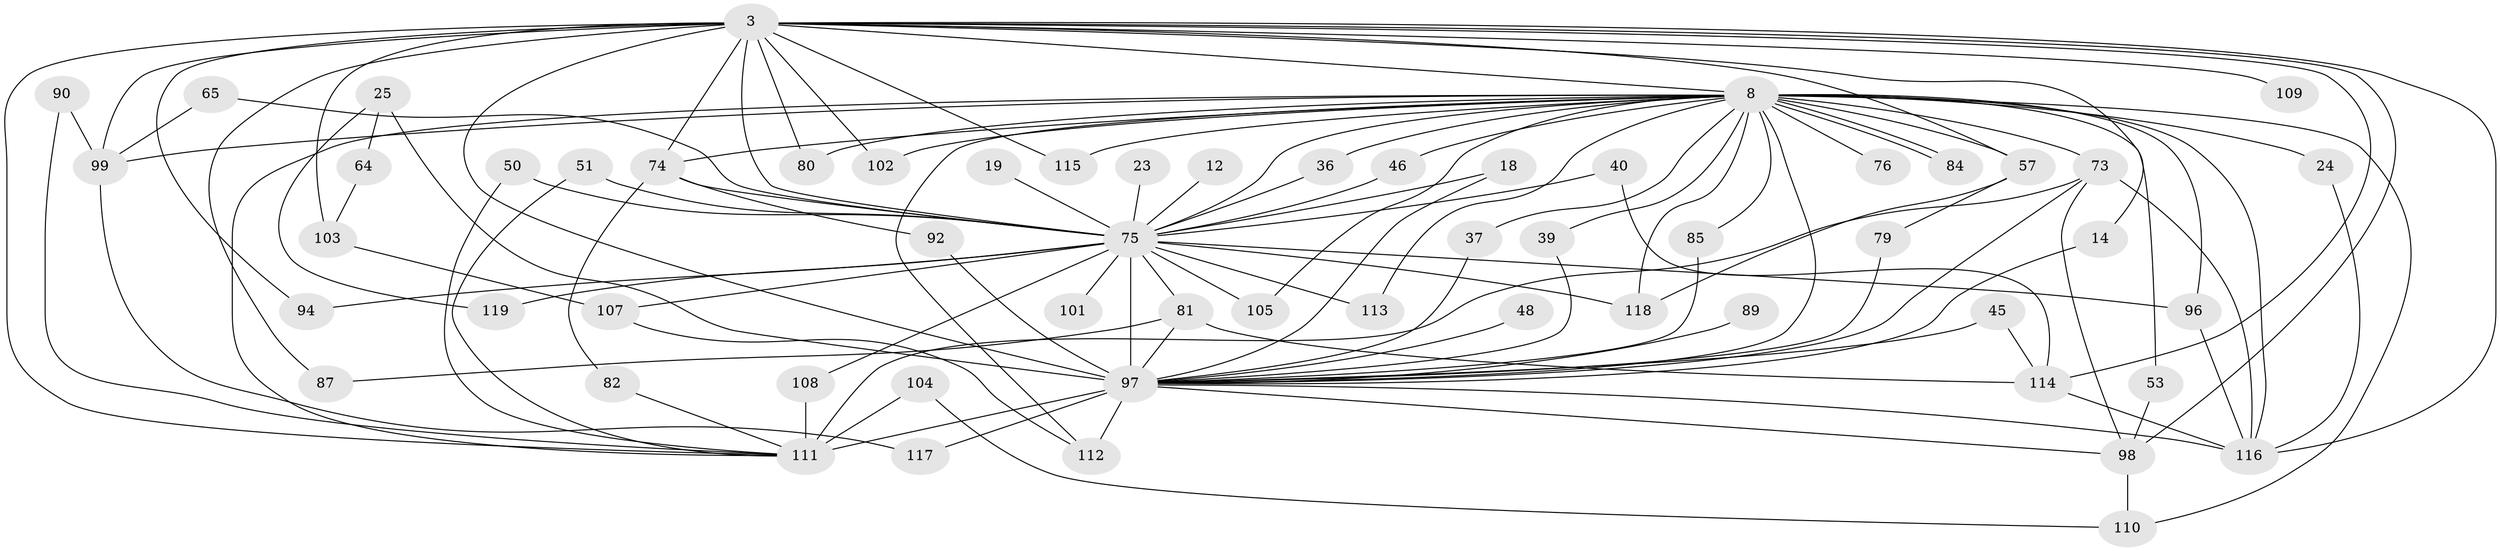 // original degree distribution, {21: 0.01680672268907563, 26: 0.008403361344537815, 25: 0.008403361344537815, 19: 0.01680672268907563, 16: 0.008403361344537815, 23: 0.008403361344537815, 34: 0.008403361344537815, 17: 0.008403361344537815, 5: 0.058823529411764705, 2: 0.5546218487394958, 3: 0.19327731092436976, 4: 0.05042016806722689, 7: 0.025210084033613446, 6: 0.03361344537815126}
// Generated by graph-tools (version 1.1) at 2025/45/03/09/25 04:45:56]
// undirected, 59 vertices, 116 edges
graph export_dot {
graph [start="1"]
  node [color=gray90,style=filled];
  3 [super="+1"];
  8 [super="+2"];
  12;
  14;
  18;
  19;
  23;
  24;
  25;
  36;
  37;
  39;
  40;
  45;
  46;
  48;
  50;
  51;
  53;
  57 [super="+17"];
  64;
  65;
  73 [super="+47+70+32+66"];
  74 [super="+13+11+41+55"];
  75 [super="+44+10"];
  76 [super="+20"];
  79;
  80;
  81 [super="+31"];
  82;
  84;
  85;
  87 [super="+58"];
  89;
  90;
  92;
  94;
  96 [super="+83+95"];
  97 [super="+6+35+7"];
  98 [super="+49"];
  99 [super="+67+27+77"];
  101;
  102;
  103 [super="+43"];
  104;
  105;
  107 [super="+52"];
  108;
  109;
  110 [super="+88"];
  111 [super="+93+54+78"];
  112 [super="+91"];
  113 [super="+69"];
  114 [super="+29+106+59"];
  115;
  116 [super="+100"];
  117;
  118 [super="+16+72"];
  119;
  3 -- 8 [weight=4];
  3 -- 14;
  3 -- 80;
  3 -- 94;
  3 -- 103 [weight=3];
  3 -- 114 [weight=6];
  3 -- 115;
  3 -- 87 [weight=2];
  3 -- 102;
  3 -- 109;
  3 -- 97 [weight=6];
  3 -- 74 [weight=2];
  3 -- 57;
  3 -- 75 [weight=7];
  3 -- 99 [weight=2];
  3 -- 98;
  3 -- 116;
  3 -- 111;
  8 -- 24 [weight=2];
  8 -- 37;
  8 -- 39;
  8 -- 53;
  8 -- 57;
  8 -- 84;
  8 -- 84;
  8 -- 99 [weight=3];
  8 -- 111 [weight=3];
  8 -- 113 [weight=2];
  8 -- 76 [weight=3];
  8 -- 80;
  8 -- 85;
  8 -- 36;
  8 -- 102;
  8 -- 105;
  8 -- 46;
  8 -- 115;
  8 -- 118 [weight=2];
  8 -- 97 [weight=6];
  8 -- 112;
  8 -- 74;
  8 -- 73 [weight=6];
  8 -- 75 [weight=6];
  8 -- 96 [weight=2];
  8 -- 110;
  8 -- 116 [weight=2];
  12 -- 75 [weight=2];
  14 -- 97;
  18 -- 97;
  18 -- 75;
  19 -- 75;
  23 -- 75 [weight=2];
  24 -- 116;
  25 -- 64;
  25 -- 119;
  25 -- 97 [weight=2];
  36 -- 75;
  37 -- 97;
  39 -- 97;
  40 -- 114;
  40 -- 75;
  45 -- 114;
  45 -- 97;
  46 -- 75;
  48 -- 97 [weight=2];
  50 -- 75;
  50 -- 111;
  51 -- 75;
  51 -- 111;
  53 -- 98;
  57 -- 79;
  57 -- 118;
  64 -- 103;
  65 -- 75;
  65 -- 99;
  73 -- 97;
  73 -- 98;
  73 -- 116 [weight=2];
  73 -- 111;
  74 -- 92;
  74 -- 82;
  74 -- 75 [weight=2];
  75 -- 97 [weight=12];
  75 -- 81;
  75 -- 94;
  75 -- 101;
  75 -- 105;
  75 -- 108;
  75 -- 113;
  75 -- 118 [weight=2];
  75 -- 119;
  75 -- 107;
  75 -- 96;
  79 -- 97;
  81 -- 114;
  81 -- 97;
  81 -- 87;
  82 -- 111;
  85 -- 97;
  89 -- 97 [weight=2];
  90 -- 99;
  90 -- 111;
  92 -- 97;
  96 -- 116;
  97 -- 98;
  97 -- 112 [weight=2];
  97 -- 111 [weight=5];
  97 -- 117;
  97 -- 116 [weight=2];
  98 -- 110;
  99 -- 117;
  103 -- 107;
  104 -- 110;
  104 -- 111 [weight=2];
  107 -- 112;
  108 -- 111;
  114 -- 116 [weight=4];
}
